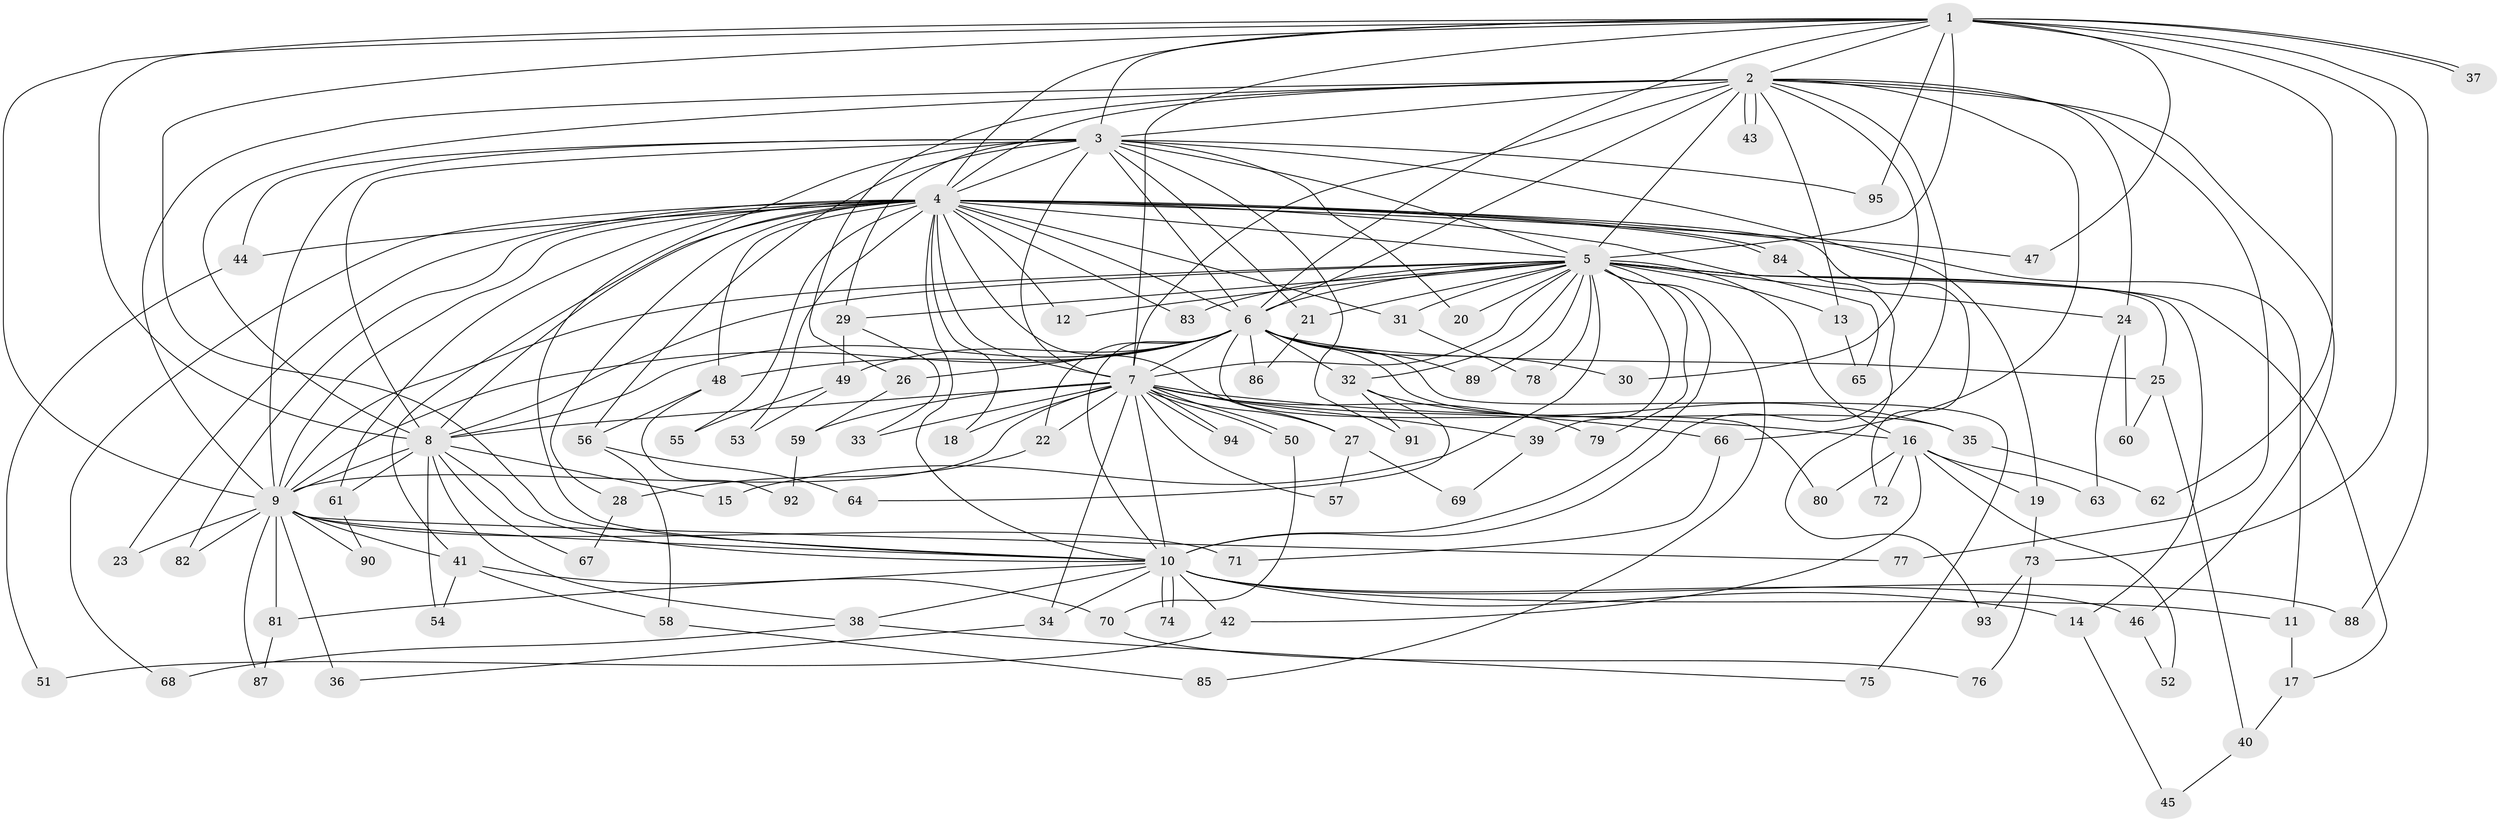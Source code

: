 // Generated by graph-tools (version 1.1) at 2025/49/03/09/25 03:49:29]
// undirected, 95 vertices, 215 edges
graph export_dot {
graph [start="1"]
  node [color=gray90,style=filled];
  1;
  2;
  3;
  4;
  5;
  6;
  7;
  8;
  9;
  10;
  11;
  12;
  13;
  14;
  15;
  16;
  17;
  18;
  19;
  20;
  21;
  22;
  23;
  24;
  25;
  26;
  27;
  28;
  29;
  30;
  31;
  32;
  33;
  34;
  35;
  36;
  37;
  38;
  39;
  40;
  41;
  42;
  43;
  44;
  45;
  46;
  47;
  48;
  49;
  50;
  51;
  52;
  53;
  54;
  55;
  56;
  57;
  58;
  59;
  60;
  61;
  62;
  63;
  64;
  65;
  66;
  67;
  68;
  69;
  70;
  71;
  72;
  73;
  74;
  75;
  76;
  77;
  78;
  79;
  80;
  81;
  82;
  83;
  84;
  85;
  86;
  87;
  88;
  89;
  90;
  91;
  92;
  93;
  94;
  95;
  1 -- 2;
  1 -- 3;
  1 -- 4;
  1 -- 5;
  1 -- 6;
  1 -- 7;
  1 -- 8;
  1 -- 9;
  1 -- 10;
  1 -- 37;
  1 -- 37;
  1 -- 47;
  1 -- 62;
  1 -- 73;
  1 -- 88;
  1 -- 95;
  2 -- 3;
  2 -- 4;
  2 -- 5;
  2 -- 6;
  2 -- 7;
  2 -- 8;
  2 -- 9;
  2 -- 10;
  2 -- 13;
  2 -- 24;
  2 -- 26;
  2 -- 30;
  2 -- 43;
  2 -- 43;
  2 -- 46;
  2 -- 66;
  2 -- 77;
  3 -- 4;
  3 -- 5;
  3 -- 6;
  3 -- 7;
  3 -- 8;
  3 -- 9;
  3 -- 10;
  3 -- 19;
  3 -- 20;
  3 -- 21;
  3 -- 29;
  3 -- 44;
  3 -- 56;
  3 -- 91;
  3 -- 95;
  4 -- 5;
  4 -- 6;
  4 -- 7;
  4 -- 8;
  4 -- 9;
  4 -- 10;
  4 -- 11;
  4 -- 12;
  4 -- 18;
  4 -- 23;
  4 -- 27;
  4 -- 28;
  4 -- 31;
  4 -- 41;
  4 -- 44;
  4 -- 47;
  4 -- 48;
  4 -- 53;
  4 -- 55;
  4 -- 61;
  4 -- 65;
  4 -- 68;
  4 -- 72;
  4 -- 82;
  4 -- 83;
  4 -- 84;
  4 -- 84;
  5 -- 6;
  5 -- 7;
  5 -- 8;
  5 -- 9;
  5 -- 10;
  5 -- 12;
  5 -- 13;
  5 -- 14;
  5 -- 15;
  5 -- 16;
  5 -- 17;
  5 -- 20;
  5 -- 21;
  5 -- 24;
  5 -- 25;
  5 -- 29;
  5 -- 31;
  5 -- 32;
  5 -- 39;
  5 -- 78;
  5 -- 79;
  5 -- 83;
  5 -- 85;
  5 -- 89;
  6 -- 7;
  6 -- 8;
  6 -- 9;
  6 -- 10;
  6 -- 22;
  6 -- 25;
  6 -- 26;
  6 -- 30;
  6 -- 32;
  6 -- 35;
  6 -- 48;
  6 -- 49;
  6 -- 75;
  6 -- 80;
  6 -- 86;
  6 -- 89;
  7 -- 8;
  7 -- 9;
  7 -- 10;
  7 -- 16;
  7 -- 18;
  7 -- 22;
  7 -- 27;
  7 -- 33;
  7 -- 34;
  7 -- 39;
  7 -- 50;
  7 -- 50;
  7 -- 57;
  7 -- 59;
  7 -- 66;
  7 -- 79;
  7 -- 94;
  7 -- 94;
  8 -- 9;
  8 -- 10;
  8 -- 15;
  8 -- 38;
  8 -- 54;
  8 -- 61;
  8 -- 67;
  9 -- 10;
  9 -- 23;
  9 -- 36;
  9 -- 41;
  9 -- 71;
  9 -- 77;
  9 -- 81;
  9 -- 82;
  9 -- 87;
  9 -- 90;
  10 -- 11;
  10 -- 14;
  10 -- 34;
  10 -- 38;
  10 -- 42;
  10 -- 46;
  10 -- 74;
  10 -- 74;
  10 -- 81;
  10 -- 88;
  11 -- 17;
  13 -- 65;
  14 -- 45;
  16 -- 19;
  16 -- 42;
  16 -- 52;
  16 -- 63;
  16 -- 72;
  16 -- 80;
  17 -- 40;
  19 -- 73;
  21 -- 86;
  22 -- 28;
  24 -- 60;
  24 -- 63;
  25 -- 40;
  25 -- 60;
  26 -- 59;
  27 -- 57;
  27 -- 69;
  28 -- 67;
  29 -- 33;
  29 -- 49;
  31 -- 78;
  32 -- 35;
  32 -- 64;
  32 -- 91;
  34 -- 36;
  35 -- 62;
  38 -- 68;
  38 -- 75;
  39 -- 69;
  40 -- 45;
  41 -- 54;
  41 -- 58;
  41 -- 70;
  42 -- 51;
  44 -- 51;
  46 -- 52;
  48 -- 56;
  48 -- 92;
  49 -- 53;
  49 -- 55;
  50 -- 70;
  56 -- 58;
  56 -- 64;
  58 -- 85;
  59 -- 92;
  61 -- 90;
  66 -- 71;
  70 -- 76;
  73 -- 76;
  73 -- 93;
  81 -- 87;
  84 -- 93;
}
